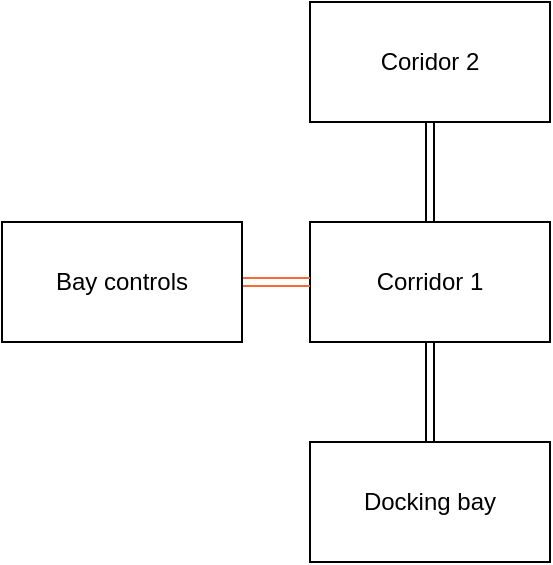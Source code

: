 <mxfile version="24.7.6">
  <diagram id="C5RBs43oDa-KdzZeNtuy" name="Page-1">
    <mxGraphModel dx="1114" dy="566" grid="1" gridSize="10" guides="1" tooltips="1" connect="1" arrows="1" fold="1" page="1" pageScale="1" pageWidth="827" pageHeight="1169" math="0" shadow="0">
      <root>
        <mxCell id="WIyWlLk6GJQsqaUBKTNV-0" />
        <mxCell id="WIyWlLk6GJQsqaUBKTNV-1" parent="WIyWlLk6GJQsqaUBKTNV-0" />
        <mxCell id="DIFIDZO3ImEcD4GUaJ7w-0" value="Docking bay" style="rounded=0;whiteSpace=wrap;html=1;" parent="WIyWlLk6GJQsqaUBKTNV-1" vertex="1">
          <mxGeometry x="354" y="690" width="120" height="60" as="geometry" />
        </mxCell>
        <mxCell id="DIFIDZO3ImEcD4GUaJ7w-7" style="edgeStyle=orthogonalEdgeStyle;rounded=0;orthogonalLoop=1;jettySize=auto;html=1;entryX=0.5;entryY=0;entryDx=0;entryDy=0;shape=link;" parent="WIyWlLk6GJQsqaUBKTNV-1" source="DIFIDZO3ImEcD4GUaJ7w-3" target="DIFIDZO3ImEcD4GUaJ7w-0" edge="1">
          <mxGeometry relative="1" as="geometry" />
        </mxCell>
        <mxCell id="DIFIDZO3ImEcD4GUaJ7w-8" style="edgeStyle=orthogonalEdgeStyle;rounded=0;orthogonalLoop=1;jettySize=auto;html=1;shape=link;" parent="WIyWlLk6GJQsqaUBKTNV-1" source="DIFIDZO3ImEcD4GUaJ7w-3" target="DIFIDZO3ImEcD4GUaJ7w-4" edge="1">
          <mxGeometry relative="1" as="geometry" />
        </mxCell>
        <mxCell id="DIFIDZO3ImEcD4GUaJ7w-9" style="edgeStyle=orthogonalEdgeStyle;rounded=0;orthogonalLoop=1;jettySize=auto;html=1;entryX=0.5;entryY=1;entryDx=0;entryDy=0;shape=link;" parent="WIyWlLk6GJQsqaUBKTNV-1" source="DIFIDZO3ImEcD4GUaJ7w-3" target="DIFIDZO3ImEcD4GUaJ7w-5" edge="1">
          <mxGeometry relative="1" as="geometry" />
        </mxCell>
        <mxCell id="DIFIDZO3ImEcD4GUaJ7w-3" value="Corridor 1" style="rounded=0;whiteSpace=wrap;html=1;" parent="WIyWlLk6GJQsqaUBKTNV-1" vertex="1">
          <mxGeometry x="354" y="580" width="120" height="60" as="geometry" />
        </mxCell>
        <mxCell id="j1d_MgxtyyX3M7UKTCTI-0" value="" style="edgeStyle=orthogonalEdgeStyle;rounded=0;orthogonalLoop=1;jettySize=auto;html=1;fillColor=#ffcccc;strokeColor=#F76A36;shape=link;" parent="WIyWlLk6GJQsqaUBKTNV-1" source="DIFIDZO3ImEcD4GUaJ7w-4" target="DIFIDZO3ImEcD4GUaJ7w-3" edge="1">
          <mxGeometry relative="1" as="geometry" />
        </mxCell>
        <mxCell id="DIFIDZO3ImEcD4GUaJ7w-4" value="Bay controls" style="rounded=0;whiteSpace=wrap;html=1;" parent="WIyWlLk6GJQsqaUBKTNV-1" vertex="1">
          <mxGeometry x="200" y="580" width="120" height="60" as="geometry" />
        </mxCell>
        <mxCell id="DIFIDZO3ImEcD4GUaJ7w-5" value="Coridor 2" style="rounded=0;whiteSpace=wrap;html=1;" parent="WIyWlLk6GJQsqaUBKTNV-1" vertex="1">
          <mxGeometry x="354" y="470" width="120" height="60" as="geometry" />
        </mxCell>
      </root>
    </mxGraphModel>
  </diagram>
</mxfile>
